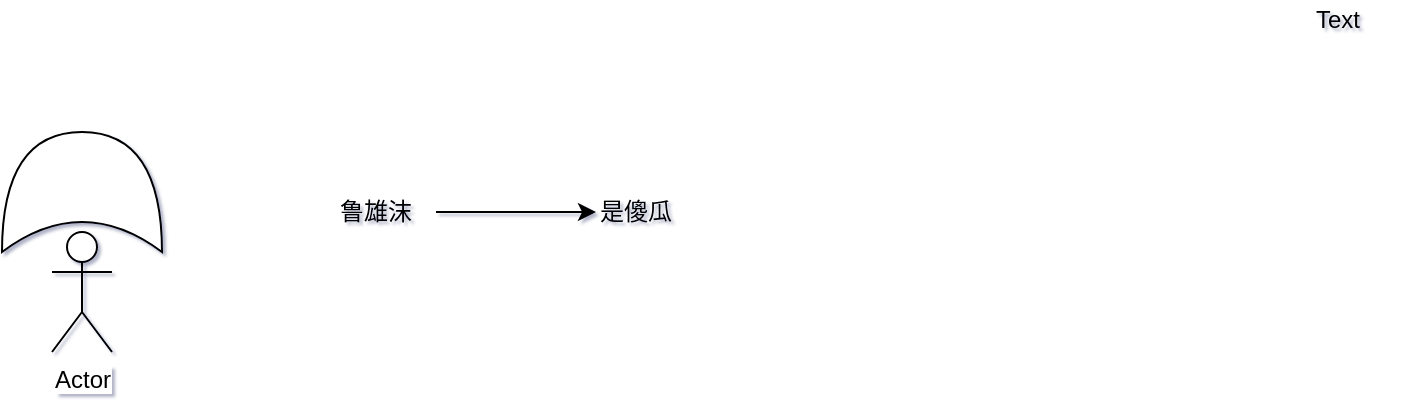 <mxfile version="12.2.4" pages="1"><diagram id="0uonAXXZg3mFhXYZxkdS" name="Page-1"><mxGraphModel dx="1056" dy="715" grid="1" gridSize="10" guides="1" tooltips="1" connect="1" arrows="1" fold="1" page="1" pageScale="1" pageWidth="827" pageHeight="1169" background="#ffffff" math="0" shadow="1"><root><mxCell id="0"/><mxCell id="1" parent="0"/><mxCell id="8" value="Actor" style="shape=umlActor;verticalLabelPosition=bottom;labelBackgroundColor=#ffffff;verticalAlign=top;html=1;outlineConnect=0;" parent="1" vertex="1"><mxGeometry x="100" y="620" width="30" height="60" as="geometry"/></mxCell><mxCell id="9" value="" style="shape=xor;whiteSpace=wrap;html=1;direction=north;" parent="1" vertex="1"><mxGeometry x="75" y="570" width="80" height="60" as="geometry"/></mxCell><mxCell id="14" value="" style="edgeStyle=orthogonalEdgeStyle;rounded=0;orthogonalLoop=1;jettySize=auto;html=1;" parent="1" source="12" target="13" edge="1"><mxGeometry relative="1" as="geometry"/></mxCell><mxCell id="12" value="鲁雄沫" style="text;html=1;resizable=0;points=[];autosize=1;align=left;verticalAlign=top;spacingTop=-4;" parent="1" vertex="1"><mxGeometry x="242" y="600" width="50" height="20" as="geometry"/></mxCell><mxCell id="13" value="是傻瓜" style="text;html=1;resizable=0;points=[];autosize=1;align=left;verticalAlign=top;spacingTop=-4;" parent="1" vertex="1"><mxGeometry x="372" y="600" width="50" height="20" as="geometry"/></mxCell><mxCell id="15" value="Text" style="text;html=1;resizable=0;points=[];autosize=1;align=left;verticalAlign=top;spacingTop=-4;" parent="1" vertex="1"><mxGeometry x="730" y="504" width="40" height="20" as="geometry"/></mxCell></root></mxGraphModel></diagram></mxfile>